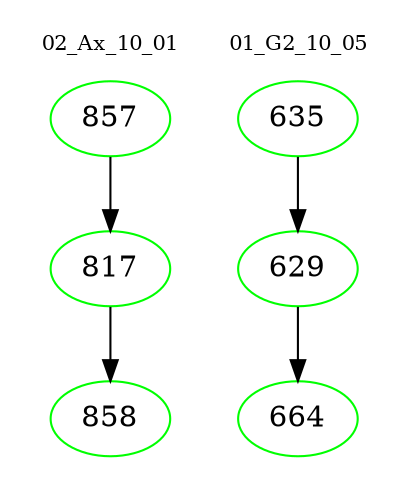 digraph{
subgraph cluster_0 {
color = white
label = "02_Ax_10_01";
fontsize=10;
T0_857 [label="857", color="green"]
T0_857 -> T0_817 [color="black"]
T0_817 [label="817", color="green"]
T0_817 -> T0_858 [color="black"]
T0_858 [label="858", color="green"]
}
subgraph cluster_1 {
color = white
label = "01_G2_10_05";
fontsize=10;
T1_635 [label="635", color="green"]
T1_635 -> T1_629 [color="black"]
T1_629 [label="629", color="green"]
T1_629 -> T1_664 [color="black"]
T1_664 [label="664", color="green"]
}
}
